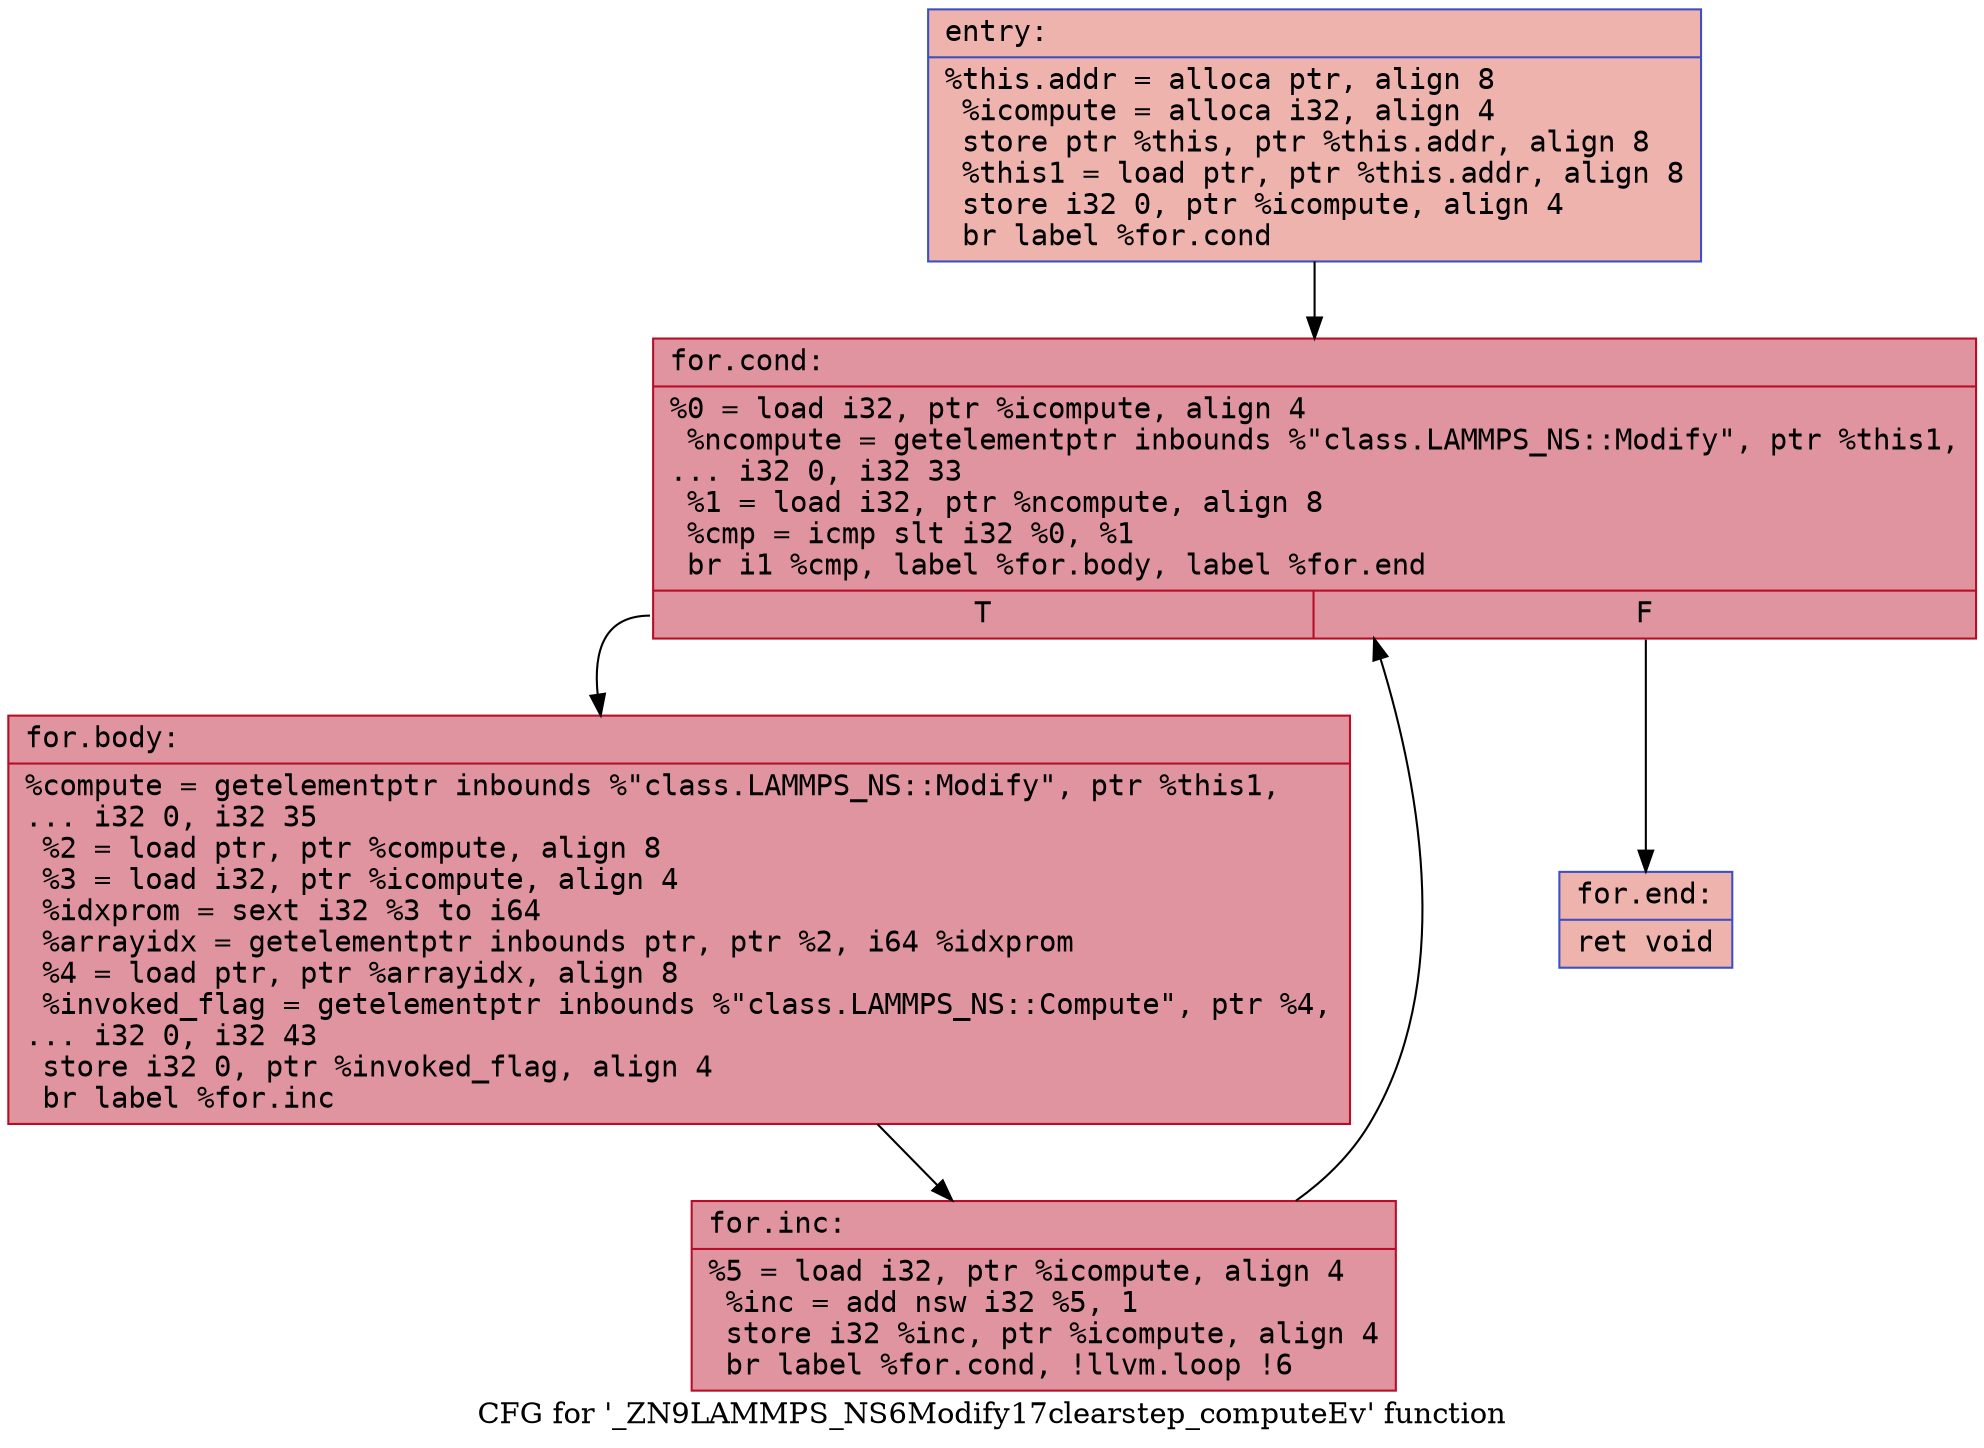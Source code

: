 digraph "CFG for '_ZN9LAMMPS_NS6Modify17clearstep_computeEv' function" {
	label="CFG for '_ZN9LAMMPS_NS6Modify17clearstep_computeEv' function";

	Node0x561f16420b20 [shape=record,color="#3d50c3ff", style=filled, fillcolor="#d6524470" fontname="Courier",label="{entry:\l|  %this.addr = alloca ptr, align 8\l  %icompute = alloca i32, align 4\l  store ptr %this, ptr %this.addr, align 8\l  %this1 = load ptr, ptr %this.addr, align 8\l  store i32 0, ptr %icompute, align 4\l  br label %for.cond\l}"];
	Node0x561f16420b20 -> Node0x561f16420e90[tooltip="entry -> for.cond\nProbability 100.00%" ];
	Node0x561f16420e90 [shape=record,color="#b70d28ff", style=filled, fillcolor="#b70d2870" fontname="Courier",label="{for.cond:\l|  %0 = load i32, ptr %icompute, align 4\l  %ncompute = getelementptr inbounds %\"class.LAMMPS_NS::Modify\", ptr %this1,\l... i32 0, i32 33\l  %1 = load i32, ptr %ncompute, align 8\l  %cmp = icmp slt i32 %0, %1\l  br i1 %cmp, label %for.body, label %for.end\l|{<s0>T|<s1>F}}"];
	Node0x561f16420e90:s0 -> Node0x561f16421220[tooltip="for.cond -> for.body\nProbability 96.88%" ];
	Node0x561f16420e90:s1 -> Node0x561f164212a0[tooltip="for.cond -> for.end\nProbability 3.12%" ];
	Node0x561f16421220 [shape=record,color="#b70d28ff", style=filled, fillcolor="#b70d2870" fontname="Courier",label="{for.body:\l|  %compute = getelementptr inbounds %\"class.LAMMPS_NS::Modify\", ptr %this1,\l... i32 0, i32 35\l  %2 = load ptr, ptr %compute, align 8\l  %3 = load i32, ptr %icompute, align 4\l  %idxprom = sext i32 %3 to i64\l  %arrayidx = getelementptr inbounds ptr, ptr %2, i64 %idxprom\l  %4 = load ptr, ptr %arrayidx, align 8\l  %invoked_flag = getelementptr inbounds %\"class.LAMMPS_NS::Compute\", ptr %4,\l... i32 0, i32 43\l  store i32 0, ptr %invoked_flag, align 4\l  br label %for.inc\l}"];
	Node0x561f16421220 -> Node0x561f16421b10[tooltip="for.body -> for.inc\nProbability 100.00%" ];
	Node0x561f16421b10 [shape=record,color="#b70d28ff", style=filled, fillcolor="#b70d2870" fontname="Courier",label="{for.inc:\l|  %5 = load i32, ptr %icompute, align 4\l  %inc = add nsw i32 %5, 1\l  store i32 %inc, ptr %icompute, align 4\l  br label %for.cond, !llvm.loop !6\l}"];
	Node0x561f16421b10 -> Node0x561f16420e90[tooltip="for.inc -> for.cond\nProbability 100.00%" ];
	Node0x561f164212a0 [shape=record,color="#3d50c3ff", style=filled, fillcolor="#d6524470" fontname="Courier",label="{for.end:\l|  ret void\l}"];
}

